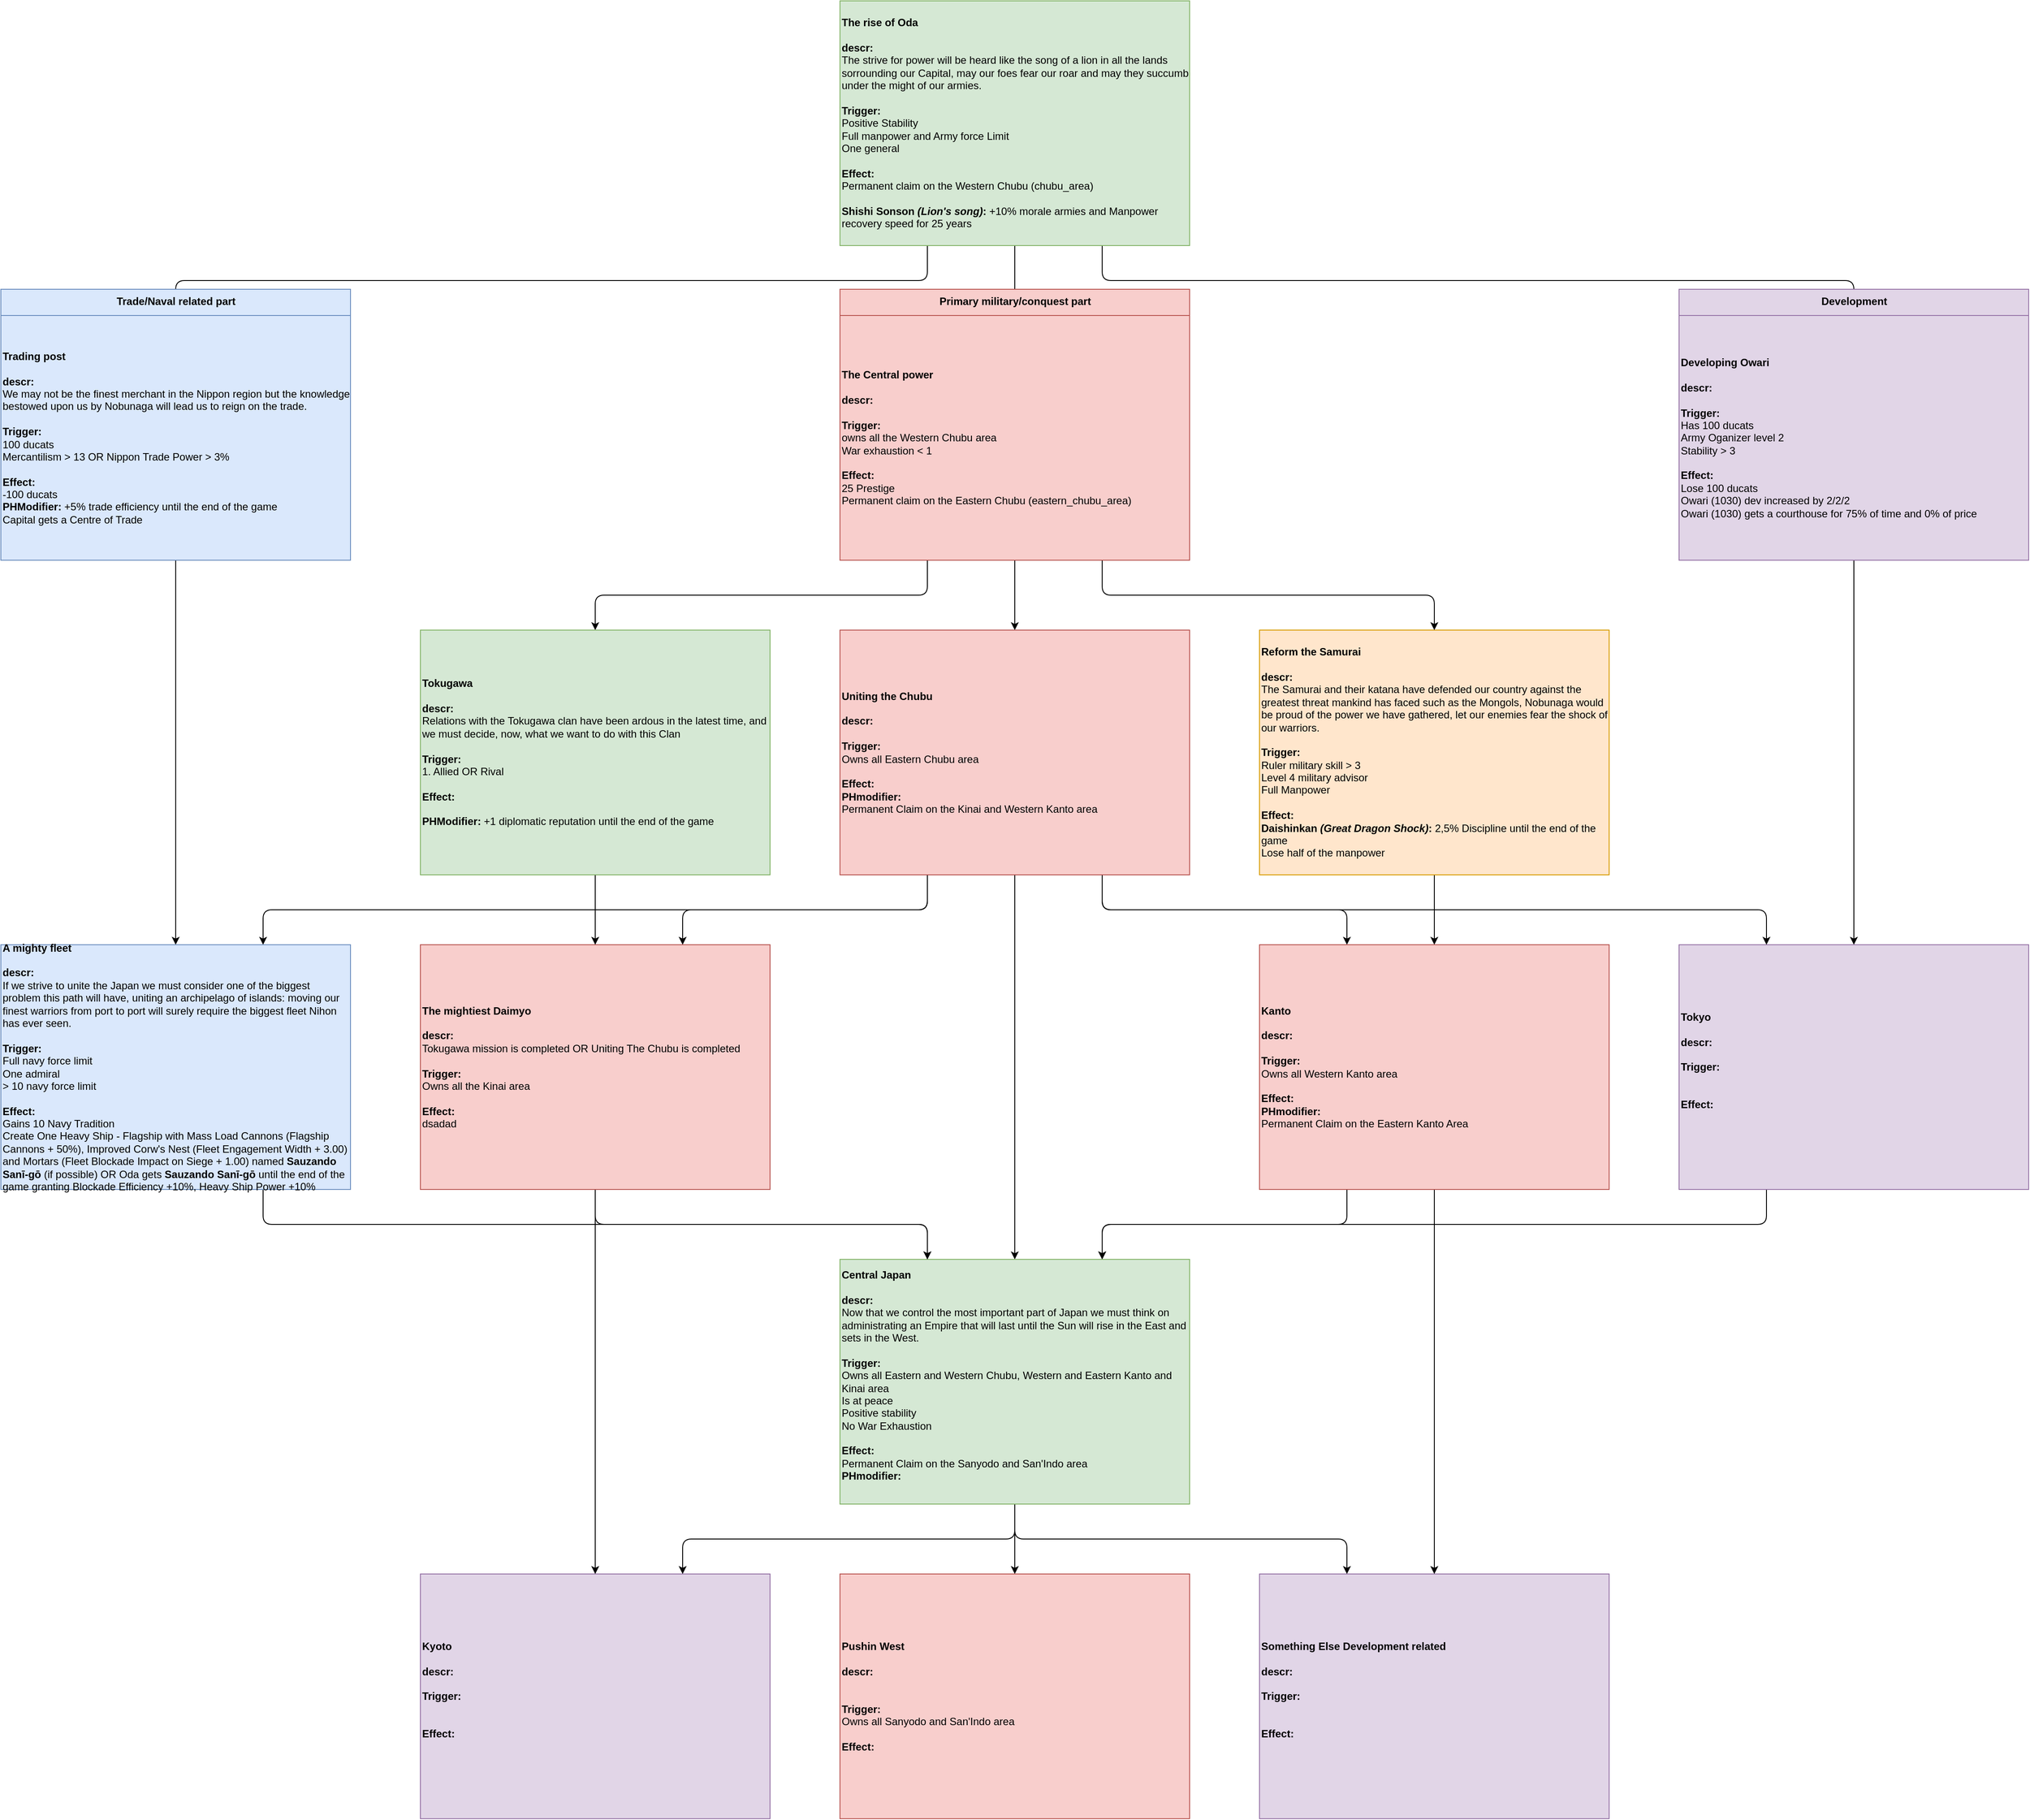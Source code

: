 <mxfile version="12.2.2" type="device" pages="3"><diagram id="JSD4XVhqdjZ0qdAwJBC-" name="Missions"><mxGraphModel dx="2011" dy="1146" grid="1" gridSize="10" guides="1" tooltips="1" connect="1" arrows="1" fold="1" page="1" pageScale="1" pageWidth="850" pageHeight="1100" math="0" shadow="0"><root><mxCell id="0"/><mxCell id="1" value="Main" style="" parent="0"/><mxCell id="_eqPtIQg1wHC0xkHdSVS-2" style="edgeStyle=orthogonalEdgeStyle;rounded=1;orthogonalLoop=1;jettySize=auto;html=1;exitX=0.5;exitY=1;exitDx=0;exitDy=0;" parent="1" source="Y26h0f_wuVTDSehm1rrH-1" target="Y26h0f_wuVTDSehm1rrH-6" edge="1"><mxGeometry relative="1" as="geometry"/></mxCell><mxCell id="8i89jGj5T_vlo5FBHWfQ-42" style="edgeStyle=orthogonalEdgeStyle;orthogonalLoop=1;jettySize=auto;html=1;exitX=0.25;exitY=1;exitDx=0;exitDy=0;strokeColor=#000000;rounded=1;" parent="1" source="Y26h0f_wuVTDSehm1rrH-1" target="Y26h0f_wuVTDSehm1rrH-27" edge="1"><mxGeometry relative="1" as="geometry"/></mxCell><mxCell id="8i89jGj5T_vlo5FBHWfQ-45" style="edgeStyle=orthogonalEdgeStyle;orthogonalLoop=1;jettySize=auto;html=1;exitX=0.75;exitY=1;exitDx=0;exitDy=0;strokeColor=#000000;rounded=1;" parent="1" source="Y26h0f_wuVTDSehm1rrH-1" target="LGNKh-_NVytR2vD37A4J-4" edge="1"><mxGeometry relative="1" as="geometry"/></mxCell><mxCell id="Y26h0f_wuVTDSehm1rrH-1" value="&lt;b&gt;The rise of Oda&lt;/b&gt;&lt;br&gt;&lt;br&gt;&lt;b&gt;descr:&lt;/b&gt;&amp;nbsp;&lt;div align=&quot;left&quot;&gt;The strive for power will be heard like the song of a lion in all the lands sorrounding our Capital, may our foes fear our roar and may they succumb under the might of our armies.&lt;/div&gt;&lt;div align=&quot;left&quot;&gt;&lt;br&gt;&lt;/div&gt;&lt;div align=&quot;left&quot;&gt;&lt;b&gt;Trigger:&lt;/b&gt;&lt;/div&gt;&lt;div align=&quot;left&quot;&gt;Positive Stability&lt;/div&gt;&lt;div align=&quot;left&quot;&gt;Full manpower and Army force Limit&lt;/div&gt;&lt;div align=&quot;left&quot;&gt;One general&lt;/div&gt;&lt;div align=&quot;left&quot;&gt;&lt;br&gt;&lt;/div&gt;&lt;div align=&quot;left&quot;&gt;&lt;b&gt;Effect:&lt;/b&gt;&lt;/div&gt;&lt;div align=&quot;left&quot;&gt;Permanent claim on the Western Chubu (chubu_area)&lt;/div&gt;&lt;div align=&quot;left&quot;&gt;&lt;br&gt;&lt;/div&gt;&lt;b&gt;Shishi Sonson&amp;nbsp;&lt;i&gt;(Lion's song)&lt;/i&gt;:&lt;/b&gt;&lt;span&gt;&amp;nbsp;+10% morale armies and Manpower recovery speed&amp;nbsp;for 25 years&lt;/span&gt;&lt;b&gt;&lt;br&gt;&lt;/b&gt;" style="rounded=0;whiteSpace=wrap;html=1;align=left;fillColor=#d5e8d4;strokeColor=#82b366;" parent="1" vertex="1"><mxGeometry x="960" width="400" height="280" as="geometry"/></mxCell><mxCell id="8SSY3p436gc_u3E1pyFP-20" value="" style="edgeStyle=orthogonalEdgeStyle;rounded=1;orthogonalLoop=1;jettySize=auto;html=1;" parent="1" source="8i89jGj5T_vlo5FBHWfQ-71" target="8SSY3p436gc_u3E1pyFP-2" edge="1"><mxGeometry relative="1" as="geometry"/></mxCell><mxCell id="8i89jGj5T_vlo5FBHWfQ-71" value="&lt;b&gt;Reform the Samurai&lt;/b&gt;&lt;br&gt;&lt;br&gt;&lt;b&gt;descr:&lt;/b&gt;&amp;nbsp;&lt;div align=&quot;left&quot;&gt;The Samurai and their katana have defended our country against the greatest threat mankind has faced such as the Mongols, Nobunaga would be proud of the power we have gathered, let our enemies fear the shock of our warriors.&lt;/div&gt;&lt;div align=&quot;left&quot;&gt;&lt;br&gt;&lt;/div&gt;&lt;div align=&quot;left&quot;&gt;&lt;b&gt;Trigger:&lt;/b&gt;&lt;/div&gt;&lt;div align=&quot;left&quot;&gt;Ruler military skill &amp;gt; 3&lt;/div&gt;&lt;div align=&quot;left&quot;&gt;Level 4 military advisor&lt;/div&gt;&lt;div align=&quot;left&quot;&gt;Full Manpower&lt;/div&gt;&lt;div align=&quot;left&quot;&gt;&lt;br&gt;&lt;/div&gt;&lt;div align=&quot;left&quot;&gt;&lt;b&gt;Effect:&lt;/b&gt;&lt;/div&gt;&lt;b&gt;Daishinkan &lt;/b&gt;&lt;i&gt;&lt;b&gt;(Great Dragon Shock)&lt;/b&gt;&lt;/i&gt;&lt;b&gt;:&lt;/b&gt;&lt;span&gt;&amp;nbsp;2,5% Discipline until the end of the game&lt;br&gt;&lt;/span&gt;Lose half of the manpower" style="rounded=0;whiteSpace=wrap;html=1;align=left;fillColor=#ffe6cc;strokeColor=#d79b00;" parent="1" vertex="1"><mxGeometry x="1440" y="720" width="400" height="280" as="geometry"/></mxCell><mxCell id="8i89jGj5T_vlo5FBHWfQ-20" style="edgeStyle=orthogonalEdgeStyle;orthogonalLoop=1;jettySize=auto;html=1;exitX=0.5;exitY=1;exitDx=0;exitDy=0;strokeColor=#000000;rounded=1;" parent="1" source="LGNKh-_NVytR2vD37A4J-4" target="8i89jGj5T_vlo5FBHWfQ-18" edge="1"><mxGeometry relative="1" as="geometry"/></mxCell><mxCell id="LGNKh-_NVytR2vD37A4J-4" value="&lt;b&gt;Developing Owari&lt;/b&gt;&lt;br&gt;&lt;br&gt;&lt;b&gt;descr:&lt;/b&gt;&amp;nbsp;&lt;div align=&quot;left&quot;&gt;&lt;br&gt;&lt;/div&gt;&lt;div align=&quot;left&quot;&gt;&lt;b&gt;Trigger:&lt;/b&gt;&lt;/div&gt;&lt;div align=&quot;left&quot;&gt;Has 100 ducats&lt;/div&gt;&lt;div align=&quot;left&quot;&gt;Army Oganizer level 2&lt;/div&gt;&lt;div align=&quot;left&quot;&gt;Stability &amp;gt; 3&lt;/div&gt;&lt;div align=&quot;left&quot;&gt;&lt;br&gt;&lt;/div&gt;&lt;div align=&quot;left&quot;&gt;&lt;b&gt;Effect:&lt;/b&gt;&lt;/div&gt;&lt;div align=&quot;left&quot;&gt;Lose 100 ducats&lt;/div&gt;&lt;div align=&quot;left&quot;&gt;&lt;span&gt;Owari (1030) dev increased by 2/2/2&lt;/span&gt;&lt;br&gt;&lt;/div&gt;&lt;div align=&quot;left&quot;&gt;Owari (1030) gets a courthouse for 75% of time and 0% of price&lt;/div&gt;" style="rounded=0;whiteSpace=wrap;html=1;align=left;fillColor=#e1d5e7;strokeColor=#9673a6;" parent="1" vertex="1"><mxGeometry x="1920" y="360" width="400" height="280" as="geometry"/></mxCell><mxCell id="k0WbKt2_abI3EW-nsHpf-4" value="" style="edgeStyle=orthogonalEdgeStyle;rounded=1;orthogonalLoop=1;jettySize=auto;html=1;fillColor=#f8cecc;strokeColor=#000000;" parent="1" source="Y26h0f_wuVTDSehm1rrH-6" target="k0WbKt2_abI3EW-nsHpf-3" edge="1"><mxGeometry relative="1" as="geometry"/></mxCell><mxCell id="B0rpLfULLucIOQTWDKYv-1" style="edgeStyle=orthogonalEdgeStyle;rounded=1;orthogonalLoop=1;jettySize=auto;html=1;exitX=0.75;exitY=1;exitDx=0;exitDy=0;" parent="1" source="Y26h0f_wuVTDSehm1rrH-6" target="8i89jGj5T_vlo5FBHWfQ-71" edge="1"><mxGeometry relative="1" as="geometry"/></mxCell><mxCell id="B0rpLfULLucIOQTWDKYv-10" style="edgeStyle=orthogonalEdgeStyle;rounded=1;orthogonalLoop=1;jettySize=auto;html=1;exitX=0.25;exitY=1;exitDx=0;exitDy=0;" parent="1" source="Y26h0f_wuVTDSehm1rrH-6" target="B0rpLfULLucIOQTWDKYv-7" edge="1"><mxGeometry relative="1" as="geometry"/></mxCell><mxCell id="Y26h0f_wuVTDSehm1rrH-6" value="&lt;div&gt;&lt;b&gt;The Central power&lt;/b&gt;&lt;br&gt;&lt;br&gt;&lt;b&gt;descr:&lt;/b&gt;&amp;nbsp;&lt;div align=&quot;left&quot;&gt;&lt;br&gt;&lt;/div&gt;&lt;div align=&quot;left&quot;&gt;&lt;b&gt;Trigger:&lt;/b&gt;&lt;/div&gt;&lt;div align=&quot;left&quot;&gt;owns all the Western Chubu area&lt;/div&gt;&lt;div align=&quot;left&quot;&gt;War exhaustion &amp;lt; 1&lt;/div&gt;&lt;div align=&quot;left&quot;&gt;&lt;br&gt;&lt;/div&gt;&lt;div align=&quot;left&quot;&gt;&lt;b&gt;Effect:&lt;/b&gt;&lt;/div&gt;&lt;/div&gt;&lt;div align=&quot;left&quot;&gt;25 Prestige&lt;br&gt;&lt;/div&gt;&lt;div align=&quot;left&quot;&gt;Permanent claim on the Eastern Chubu (eastern_chubu_area)&lt;/div&gt;" style="rounded=0;whiteSpace=wrap;html=1;align=left;fillColor=#f8cecc;strokeColor=#b85450;" parent="1" vertex="1"><mxGeometry x="960" y="360" width="400" height="280" as="geometry"/></mxCell><mxCell id="8SSY3p436gc_u3E1pyFP-13" style="edgeStyle=orthogonalEdgeStyle;rounded=1;orthogonalLoop=1;jettySize=auto;html=1;exitX=0.25;exitY=1;exitDx=0;exitDy=0;entryX=0.75;entryY=0;entryDx=0;entryDy=0;" parent="1" source="8i89jGj5T_vlo5FBHWfQ-18" target="8SSY3p436gc_u3E1pyFP-8" edge="1"><mxGeometry relative="1" as="geometry"/></mxCell><mxCell id="8i89jGj5T_vlo5FBHWfQ-18" value="&lt;div&gt;&lt;b&gt;Tokyo&lt;/b&gt;&lt;br&gt;&lt;br&gt;&lt;b&gt;descr:&lt;/b&gt;&amp;nbsp;&lt;div align=&quot;left&quot;&gt;&lt;br&gt;&lt;/div&gt;&lt;div align=&quot;left&quot;&gt;&lt;b&gt;Trigger:&lt;/b&gt;&lt;/div&gt;&lt;div align=&quot;left&quot;&gt;&lt;br&gt;&lt;/div&gt;&lt;div align=&quot;left&quot;&gt;&lt;br&gt;&lt;/div&gt;&lt;div align=&quot;left&quot;&gt;&lt;b&gt;Effect:&lt;/b&gt;&lt;/div&gt;&lt;/div&gt;&lt;div align=&quot;left&quot;&gt;&lt;br&gt;&lt;/div&gt;" style="rounded=0;whiteSpace=wrap;html=1;align=left;fillColor=#e1d5e7;strokeColor=#9673a6;" parent="1" vertex="1"><mxGeometry x="1920" y="1080" width="400" height="280" as="geometry"/></mxCell><mxCell id="Ve_RlpRxSm9PocRQa8Es-2" value="&lt;div&gt;&lt;b&gt;Kyoto&lt;/b&gt;&lt;br&gt;&lt;br&gt;&lt;b&gt;descr:&lt;/b&gt;&amp;nbsp;&lt;div align=&quot;left&quot;&gt;&lt;br&gt;&lt;/div&gt;&lt;div align=&quot;left&quot;&gt;&lt;b&gt;Trigger:&lt;/b&gt;&lt;/div&gt;&lt;div align=&quot;left&quot;&gt;&lt;br&gt;&lt;/div&gt;&lt;div align=&quot;left&quot;&gt;&lt;br&gt;&lt;/div&gt;&lt;div align=&quot;left&quot;&gt;&lt;b&gt;Effect:&lt;/b&gt;&lt;/div&gt;&lt;/div&gt;&lt;div align=&quot;left&quot;&gt;&lt;br&gt;&lt;/div&gt;" style="rounded=0;whiteSpace=wrap;html=1;align=left;fillColor=#e1d5e7;strokeColor=#9673a6;" parent="1" vertex="1"><mxGeometry x="480" y="1800" width="400" height="280" as="geometry"/></mxCell><mxCell id="QoZ0epcxOF2cXhuymn23-5" value="&lt;div&gt;&lt;b&gt;Something Else Development related&lt;/b&gt;&lt;br&gt;&lt;br&gt;&lt;b&gt;descr:&lt;/b&gt;&amp;nbsp;&lt;div align=&quot;left&quot;&gt;&lt;br&gt;&lt;/div&gt;&lt;div align=&quot;left&quot;&gt;&lt;b&gt;Trigger:&lt;/b&gt;&lt;/div&gt;&lt;div align=&quot;left&quot;&gt;&lt;br&gt;&lt;/div&gt;&lt;div align=&quot;left&quot;&gt;&lt;br&gt;&lt;/div&gt;&lt;div align=&quot;left&quot;&gt;&lt;b&gt;Effect:&lt;/b&gt;&lt;/div&gt;&lt;/div&gt;&lt;div align=&quot;left&quot;&gt;&lt;br&gt;&lt;/div&gt;" style="rounded=0;whiteSpace=wrap;html=1;align=left;fillColor=#e1d5e7;strokeColor=#9673a6;" parent="1" vertex="1"><mxGeometry x="1440" y="1800" width="400" height="280" as="geometry"/></mxCell><mxCell id="8SSY3p436gc_u3E1pyFP-6" style="edgeStyle=orthogonalEdgeStyle;rounded=1;orthogonalLoop=1;jettySize=auto;html=1;exitX=0.75;exitY=1;exitDx=0;exitDy=0;entryX=0.25;entryY=0;entryDx=0;entryDy=0;" parent="1" source="k0WbKt2_abI3EW-nsHpf-3" target="8SSY3p436gc_u3E1pyFP-2" edge="1"><mxGeometry relative="1" as="geometry"/></mxCell><mxCell id="8SSY3p436gc_u3E1pyFP-7" style="edgeStyle=orthogonalEdgeStyle;rounded=1;orthogonalLoop=1;jettySize=auto;html=1;exitX=0.25;exitY=1;exitDx=0;exitDy=0;entryX=0.75;entryY=0;entryDx=0;entryDy=0;" parent="1" source="k0WbKt2_abI3EW-nsHpf-3" target="8i89jGj5T_vlo5FBHWfQ-15" edge="1"><mxGeometry relative="1" as="geometry"><mxPoint x="780" y="1040" as="targetPoint"/></mxGeometry></mxCell><mxCell id="8SSY3p436gc_u3E1pyFP-9" value="" style="edgeStyle=orthogonalEdgeStyle;rounded=1;orthogonalLoop=1;jettySize=auto;html=1;" parent="1" source="k0WbKt2_abI3EW-nsHpf-3" target="8SSY3p436gc_u3E1pyFP-8" edge="1"><mxGeometry relative="1" as="geometry"/></mxCell><mxCell id="Ve_RlpRxSm9PocRQa8Es-1" style="edgeStyle=orthogonalEdgeStyle;rounded=1;orthogonalLoop=1;jettySize=auto;html=1;exitX=0.75;exitY=1;exitDx=0;exitDy=0;entryX=0.25;entryY=0;entryDx=0;entryDy=0;" parent="1" source="k0WbKt2_abI3EW-nsHpf-3" target="8i89jGj5T_vlo5FBHWfQ-18" edge="1"><mxGeometry relative="1" as="geometry"/></mxCell><mxCell id="QoZ0epcxOF2cXhuymn23-1" style="edgeStyle=orthogonalEdgeStyle;rounded=1;orthogonalLoop=1;jettySize=auto;html=1;exitX=0.25;exitY=1;exitDx=0;exitDy=0;entryX=0.75;entryY=0;entryDx=0;entryDy=0;" parent="1" source="k0WbKt2_abI3EW-nsHpf-3" target="Y26h0f_wuVTDSehm1rrH-34" edge="1"><mxGeometry relative="1" as="geometry"/></mxCell><mxCell id="k0WbKt2_abI3EW-nsHpf-3" value="&lt;div&gt;&lt;b&gt;Uniting the Chubu&lt;/b&gt;&lt;br&gt;&lt;br&gt;&lt;b&gt;descr:&lt;/b&gt;&amp;nbsp;&lt;div align=&quot;left&quot;&gt;&lt;br&gt;&lt;/div&gt;&lt;div align=&quot;left&quot;&gt;&lt;b&gt;Trigger:&lt;/b&gt;&lt;/div&gt;&lt;div align=&quot;left&quot;&gt;Owns all Eastern Chubu area&lt;/div&gt;&lt;div align=&quot;left&quot;&gt;&lt;br&gt;&lt;/div&gt;&lt;div align=&quot;left&quot;&gt;&lt;b&gt;Effect:&lt;/b&gt;&lt;/div&gt;&lt;/div&gt;&lt;div align=&quot;left&quot;&gt;&lt;b&gt;PHmodifier:&lt;/b&gt;&amp;nbsp;&lt;/div&gt;&lt;div align=&quot;left&quot;&gt;Permanent Claim on the Kinai and Western Kanto area&lt;/div&gt;" style="rounded=0;whiteSpace=wrap;html=1;align=left;fillColor=#f8cecc;strokeColor=#b85450;" parent="1" vertex="1"><mxGeometry x="960" y="720" width="400" height="280" as="geometry"/></mxCell><mxCell id="QoZ0epcxOF2cXhuymn23-3" style="edgeStyle=orthogonalEdgeStyle;rounded=1;orthogonalLoop=1;jettySize=auto;html=1;exitX=0.5;exitY=1;exitDx=0;exitDy=0;entryX=0.75;entryY=0;entryDx=0;entryDy=0;" parent="1" source="8SSY3p436gc_u3E1pyFP-8" target="Ve_RlpRxSm9PocRQa8Es-2" edge="1"><mxGeometry relative="1" as="geometry"/></mxCell><mxCell id="QoZ0epcxOF2cXhuymn23-8" style="edgeStyle=orthogonalEdgeStyle;rounded=1;orthogonalLoop=1;jettySize=auto;html=1;exitX=0.5;exitY=1;exitDx=0;exitDy=0;entryX=0.25;entryY=0;entryDx=0;entryDy=0;" parent="1" source="8SSY3p436gc_u3E1pyFP-8" target="QoZ0epcxOF2cXhuymn23-5" edge="1"><mxGeometry relative="1" as="geometry"/></mxCell><mxCell id="pqQJgv_KYxOXs8xV42ZF-2" value="" style="edgeStyle=orthogonalEdgeStyle;rounded=0;orthogonalLoop=1;jettySize=auto;html=1;" parent="1" source="8SSY3p436gc_u3E1pyFP-8" target="pqQJgv_KYxOXs8xV42ZF-1" edge="1"><mxGeometry relative="1" as="geometry"/></mxCell><mxCell id="8SSY3p436gc_u3E1pyFP-8" value="&lt;div&gt;&lt;b&gt;Central Japan&lt;/b&gt;&lt;br&gt;&lt;br&gt;&lt;b&gt;descr:&lt;/b&gt;&amp;nbsp;&lt;div align=&quot;left&quot;&gt;Now that we control the most important part of Japan we must think on administrating an Empire that will last until the Sun will rise in the East and sets in the West.&lt;/div&gt;&lt;div align=&quot;left&quot;&gt;&lt;br&gt;&lt;/div&gt;&lt;div align=&quot;left&quot;&gt;&lt;b&gt;Trigger:&lt;/b&gt;&lt;/div&gt;&lt;div align=&quot;left&quot;&gt;Owns all Eastern and Western Chubu, Western and Eastern Kanto and Kinai area&lt;/div&gt;&lt;div align=&quot;left&quot;&gt;Is at peace&lt;/div&gt;&lt;div align=&quot;left&quot;&gt;Positive stability&lt;/div&gt;&lt;div align=&quot;left&quot;&gt;No War Exhaustion&lt;/div&gt;&lt;div align=&quot;left&quot;&gt;&lt;br&gt;&lt;/div&gt;&lt;div align=&quot;left&quot;&gt;&lt;b&gt;Effect:&lt;/b&gt;&lt;/div&gt;&lt;/div&gt;&lt;div align=&quot;left&quot;&gt;Permanent Claim on the Sanyodo and San'Indo area&lt;/div&gt;&lt;div align=&quot;left&quot;&gt;&lt;b&gt;PHmodifier:&lt;/b&gt;&amp;nbsp;&lt;/div&gt;&lt;div align=&quot;left&quot;&gt;&lt;br&gt;&lt;/div&gt;" style="rounded=0;whiteSpace=wrap;html=1;align=left;fillColor=#d5e8d4;strokeColor=#82b366;" parent="1" vertex="1"><mxGeometry x="960" y="1440" width="400" height="280" as="geometry"/></mxCell><mxCell id="pqQJgv_KYxOXs8xV42ZF-1" value="&lt;div&gt;&lt;b&gt;Pushin West&lt;/b&gt;&lt;br&gt;&lt;br&gt;&lt;b&gt;descr:&lt;/b&gt;&amp;nbsp;&lt;div align=&quot;left&quot;&gt;&lt;br&gt;&lt;/div&gt;&lt;div align=&quot;left&quot;&gt;&lt;br&gt;&lt;/div&gt;&lt;div align=&quot;left&quot;&gt;&lt;b&gt;Trigger:&lt;/b&gt;&lt;/div&gt;&lt;div align=&quot;left&quot;&gt;Owns all Sanyodo and San'Indo area&lt;/div&gt;&lt;div align=&quot;left&quot;&gt;&lt;br&gt;&lt;/div&gt;&lt;div align=&quot;left&quot;&gt;&lt;b&gt;Effect:&lt;/b&gt;&lt;/div&gt;&lt;/div&gt;" style="rounded=0;whiteSpace=wrap;html=1;align=left;fillColor=#f8cecc;strokeColor=#b85450;" parent="1" vertex="1"><mxGeometry x="960" y="1800" width="400" height="280" as="geometry"/></mxCell><mxCell id="8SSY3p436gc_u3E1pyFP-11" style="edgeStyle=orthogonalEdgeStyle;rounded=1;orthogonalLoop=1;jettySize=auto;html=1;exitX=0.25;exitY=1;exitDx=0;exitDy=0;entryX=0.75;entryY=0;entryDx=0;entryDy=0;" parent="1" source="8SSY3p436gc_u3E1pyFP-2" target="8SSY3p436gc_u3E1pyFP-8" edge="1"><mxGeometry relative="1" as="geometry"/></mxCell><mxCell id="QoZ0epcxOF2cXhuymn23-9" style="edgeStyle=orthogonalEdgeStyle;rounded=1;orthogonalLoop=1;jettySize=auto;html=1;exitX=0.5;exitY=1;exitDx=0;exitDy=0;" parent="1" source="8SSY3p436gc_u3E1pyFP-2" target="QoZ0epcxOF2cXhuymn23-5" edge="1"><mxGeometry relative="1" as="geometry"/></mxCell><mxCell id="8SSY3p436gc_u3E1pyFP-2" value="&lt;div&gt;&lt;b&gt;Kanto&lt;/b&gt;&lt;br&gt;&lt;br&gt;&lt;b&gt;descr:&lt;/b&gt;&amp;nbsp;&lt;div align=&quot;left&quot;&gt;&lt;br&gt;&lt;/div&gt;&lt;div align=&quot;left&quot;&gt;&lt;b&gt;Trigger:&lt;/b&gt;&lt;/div&gt;&lt;div align=&quot;left&quot;&gt;Owns all Western Kanto area&lt;/div&gt;&lt;div align=&quot;left&quot;&gt;&lt;br&gt;&lt;/div&gt;&lt;div align=&quot;left&quot;&gt;&lt;b&gt;Effect:&lt;/b&gt;&lt;/div&gt;&lt;/div&gt;&lt;div align=&quot;left&quot;&gt;&lt;b&gt;PHmodifier:&lt;/b&gt;&amp;nbsp;&lt;/div&gt;&lt;div align=&quot;left&quot;&gt;Permanent Claim on the Eastern Kanto Area&lt;/div&gt;" style="rounded=0;whiteSpace=wrap;html=1;align=left;fillColor=#f8cecc;strokeColor=#b85450;" parent="1" vertex="1"><mxGeometry x="1440" y="1080" width="400" height="280" as="geometry"/></mxCell><mxCell id="8SSY3p436gc_u3E1pyFP-10" style="edgeStyle=orthogonalEdgeStyle;rounded=1;orthogonalLoop=1;jettySize=auto;html=1;exitX=0.5;exitY=1;exitDx=0;exitDy=0;entryX=0.25;entryY=0;entryDx=0;entryDy=0;" parent="1" source="8i89jGj5T_vlo5FBHWfQ-15" target="8SSY3p436gc_u3E1pyFP-8" edge="1"><mxGeometry relative="1" as="geometry"/></mxCell><mxCell id="QoZ0epcxOF2cXhuymn23-4" style="edgeStyle=orthogonalEdgeStyle;rounded=1;orthogonalLoop=1;jettySize=auto;html=1;exitX=0.5;exitY=1;exitDx=0;exitDy=0;" parent="1" source="8i89jGj5T_vlo5FBHWfQ-15" target="Ve_RlpRxSm9PocRQa8Es-2" edge="1"><mxGeometry relative="1" as="geometry"/></mxCell><mxCell id="8i89jGj5T_vlo5FBHWfQ-15" value="&lt;div&gt;&lt;b&gt;The mightiest Daimyo&lt;/b&gt;&lt;br&gt;&lt;br&gt;&lt;b&gt;descr:&lt;/b&gt;&lt;/div&gt;&lt;div&gt;Tokugawa mission is completed OR Uniting The Chubu is completed&lt;br&gt;&lt;div align=&quot;left&quot;&gt;&lt;br&gt;&lt;/div&gt;&lt;div align=&quot;left&quot;&gt;&lt;b&gt;Trigger:&lt;/b&gt;&lt;/div&gt;&lt;div align=&quot;left&quot;&gt;Owns all the Kinai area&lt;/div&gt;&lt;div align=&quot;left&quot;&gt;&lt;br&gt;&lt;/div&gt;&lt;div align=&quot;left&quot;&gt;&lt;b&gt;Effect:&lt;/b&gt;&lt;/div&gt;&lt;/div&gt;&lt;div align=&quot;left&quot;&gt;dsadad&lt;/div&gt;" style="rounded=0;whiteSpace=wrap;html=1;align=left;fillColor=#f8cecc;strokeColor=#b85450;" parent="1" vertex="1"><mxGeometry x="480" y="1080" width="400" height="280" as="geometry"/></mxCell><mxCell id="Y26h0f_wuVTDSehm1rrH-75" value="" style="edgeStyle=orthogonalEdgeStyle;rounded=0;orthogonalLoop=1;jettySize=auto;html=1;" parent="1" edge="1"><mxGeometry relative="1" as="geometry"><mxPoint x="1340" y="1680.071" as="sourcePoint"/></mxGeometry></mxCell><mxCell id="Y26h0f_wuVTDSehm1rrH-77" style="edgeStyle=orthogonalEdgeStyle;rounded=0;orthogonalLoop=1;jettySize=auto;html=1;" parent="1" edge="1"><mxGeometry relative="1" as="geometry"><Array as="points"><mxPoint x="1340" y="1720"/><mxPoint x="900" y="1720"/></Array><mxPoint x="1342.857" y="1680.071" as="sourcePoint"/></mxGeometry></mxCell><mxCell id="Y26h0f_wuVTDSehm1rrH-79" style="edgeStyle=orthogonalEdgeStyle;rounded=0;orthogonalLoop=1;jettySize=auto;html=1;" parent="1" edge="1"><mxGeometry relative="1" as="geometry"><Array as="points"><mxPoint x="1340" y="1720"/><mxPoint x="460" y="1720"/></Array><mxPoint x="1342.857" y="1680.071" as="sourcePoint"/></mxGeometry></mxCell><mxCell id="Y26h0f_wuVTDSehm1rrH-83" style="edgeStyle=orthogonalEdgeStyle;rounded=0;orthogonalLoop=1;jettySize=auto;html=1;" parent="1" edge="1"><mxGeometry relative="1" as="geometry"><Array as="points"><mxPoint x="1340" y="2120"/><mxPoint x="900" y="2120"/></Array><mxPoint x="1342.857" y="2080.071" as="sourcePoint"/></mxGeometry></mxCell><mxCell id="8i89jGj5T_vlo5FBHWfQ-11" value="" style="edgeStyle=orthogonalEdgeStyle;orthogonalLoop=1;jettySize=auto;html=1;strokeColor=#000000;rounded=1;" parent="1" source="Y26h0f_wuVTDSehm1rrH-27" target="Y26h0f_wuVTDSehm1rrH-34" edge="1"><mxGeometry relative="1" as="geometry"/></mxCell><mxCell id="Y26h0f_wuVTDSehm1rrH-27" value="&lt;div align=&quot;left&quot;&gt;&lt;b&gt;Trading post&lt;/b&gt;&lt;br&gt;&lt;br&gt;&lt;b&gt;descr:&lt;/b&gt;&amp;nbsp;&lt;div align=&quot;left&quot;&gt;We may not be the finest merchant in the Nippon region but the knowledge bestowed upon us by Nobunaga will lead us to reign on the trade.&lt;/div&gt;&lt;div align=&quot;left&quot;&gt;&lt;br&gt;&lt;/div&gt;&lt;div align=&quot;left&quot;&gt;&lt;b&gt;Trigger:&lt;/b&gt;&lt;br&gt;&lt;/div&gt;&lt;div align=&quot;left&quot;&gt;100 ducats&lt;/div&gt;&lt;div align=&quot;left&quot;&gt;Mercantilism &amp;gt; 13 OR&amp;nbsp;&lt;span&gt;Nippon Trade Power &amp;gt; 3%&lt;/span&gt;&lt;/div&gt;&lt;div align=&quot;left&quot;&gt;&lt;br&gt;&lt;/div&gt;&lt;div align=&quot;left&quot;&gt;&lt;b&gt;Effect:&lt;/b&gt;&lt;/div&gt;&lt;div align=&quot;left&quot;&gt;-100 ducats&lt;/div&gt;&lt;div align=&quot;left&quot;&gt;&lt;b&gt;PHModifier:&lt;/b&gt; +5% trade efficiency until the end of the game&lt;/div&gt;&lt;div align=&quot;left&quot;&gt;Capital gets a Centre of Trade&lt;/div&gt;&lt;/div&gt;" style="rounded=0;whiteSpace=wrap;html=1;align=left;fillColor=#dae8fc;strokeColor=#6c8ebf;" parent="1" vertex="1"><mxGeometry y="360" width="400" height="280" as="geometry"/></mxCell><mxCell id="8SSY3p436gc_u3E1pyFP-21" value="" style="edgeStyle=orthogonalEdgeStyle;rounded=1;orthogonalLoop=1;jettySize=auto;html=1;" parent="1" source="B0rpLfULLucIOQTWDKYv-7" target="8i89jGj5T_vlo5FBHWfQ-15" edge="1"><mxGeometry relative="1" as="geometry"/></mxCell><mxCell id="B0rpLfULLucIOQTWDKYv-7" value="&lt;div align=&quot;left&quot;&gt;&lt;b&gt;Tokugawa&lt;/b&gt;&lt;br&gt;&lt;br&gt;&lt;b&gt;descr:&lt;/b&gt;&amp;nbsp;&lt;div align=&quot;left&quot;&gt;Relations with the Tokugawa clan have been ardous in the latest time, and we must decide, now, what we want to do with this Clan&lt;/div&gt;&lt;div align=&quot;left&quot;&gt;&lt;br&gt;&lt;/div&gt;&lt;div align=&quot;left&quot;&gt;&lt;b&gt;Trigger:&lt;/b&gt;&lt;/div&gt;&lt;div align=&quot;left&quot;&gt;1. Allied OR Rival&lt;/div&gt;&lt;div align=&quot;left&quot;&gt;&lt;br&gt;&lt;/div&gt;&lt;div align=&quot;left&quot;&gt;&lt;b&gt;Effect:&lt;/b&gt;&lt;/div&gt;&lt;div align=&quot;left&quot;&gt;&lt;br&gt;&lt;/div&gt;&lt;div align=&quot;left&quot;&gt;&lt;b&gt;PHModifier:&lt;/b&gt;&amp;nbsp;+1 diplomatic reputation until the end of the game&lt;br&gt;&lt;/div&gt;&lt;/div&gt;" style="rounded=0;whiteSpace=wrap;html=1;align=left;fillColor=#d5e8d4;strokeColor=#82b366;" parent="1" vertex="1"><mxGeometry x="480" y="720" width="400" height="280" as="geometry"/></mxCell><mxCell id="8SSY3p436gc_u3E1pyFP-12" style="edgeStyle=orthogonalEdgeStyle;rounded=1;orthogonalLoop=1;jettySize=auto;html=1;exitX=0.75;exitY=1;exitDx=0;exitDy=0;entryX=0.25;entryY=0;entryDx=0;entryDy=0;" parent="1" source="Y26h0f_wuVTDSehm1rrH-34" target="8SSY3p436gc_u3E1pyFP-8" edge="1"><mxGeometry relative="1" as="geometry"/></mxCell><mxCell id="Y26h0f_wuVTDSehm1rrH-34" value="&lt;b&gt;A mighty fleet&lt;/b&gt;&lt;br&gt;&lt;br&gt;&lt;b&gt;descr:&lt;/b&gt;&amp;nbsp;&lt;div align=&quot;left&quot;&gt;If we strive to unite the Japan we must consider one of the biggest problem this path will have, uniting an&amp;nbsp;archipelago of islands: moving our finest warriors from port to port will surely require the biggest fleet Nihon has ever seen.&lt;/div&gt;&lt;div align=&quot;left&quot;&gt;&lt;br&gt;&lt;/div&gt;&lt;div align=&quot;left&quot;&gt;&lt;b&gt;Trigger:&lt;/b&gt;&lt;/div&gt;&lt;div align=&quot;left&quot;&gt;&lt;span&gt;Full navy force limit&lt;/span&gt;&lt;br&gt;&lt;/div&gt;&lt;div align=&quot;left&quot;&gt;One admiral&lt;/div&gt;&lt;div align=&quot;left&quot;&gt;&amp;gt; 10 navy force limit&lt;/div&gt;&lt;div align=&quot;left&quot;&gt;&lt;br&gt;&lt;/div&gt;&lt;div align=&quot;left&quot;&gt;&lt;b&gt;Effect:&lt;/b&gt;&lt;/div&gt;&lt;div align=&quot;left&quot;&gt;Gains 10 Navy Tradition&lt;/div&gt;&lt;div align=&quot;left&quot;&gt;&lt;span&gt;Create One Heavy Ship - Flagship with Mass Load Cannons (Flagship Cannons + 50%), Improved Corw's Nest (Fleet Engagement Width + 3.00) and Mortars (Fleet Blockade Impact on Siege + 1.00) named&amp;nbsp;&lt;/span&gt;&lt;b&gt;Sauzando Sanī-gō&lt;/b&gt;&amp;nbsp;(if possible) OR&lt;span&gt;&amp;nbsp;Oda gets &lt;/span&gt;&lt;span&gt;&lt;b&gt;Sauzando Sanī-gō&lt;/b&gt;&amp;nbsp;until the end of the game granting Blockade Efficiency +10%, Heavy Ship Power +10%&amp;nbsp;&lt;/span&gt;&lt;br&gt;&lt;/div&gt;" style="rounded=0;whiteSpace=wrap;html=1;align=left;fillColor=#dae8fc;strokeColor=#6c8ebf;" parent="1" vertex="1"><mxGeometry y="1080" width="400" height="280" as="geometry"/></mxCell><mxCell id="Y26h0f_wuVTDSehm1rrH-82" style="edgeStyle=orthogonalEdgeStyle;rounded=0;orthogonalLoop=1;jettySize=auto;html=1;" parent="1" edge="1"><mxGeometry relative="1" as="geometry"><mxPoint x="900" y="2080" as="sourcePoint"/></mxGeometry></mxCell><mxCell id="Y26h0f_wuVTDSehm1rrH-81" style="edgeStyle=orthogonalEdgeStyle;rounded=0;orthogonalLoop=1;jettySize=auto;html=1;" parent="1" edge="1"><mxGeometry relative="1" as="geometry"><Array as="points"><mxPoint x="460" y="2120"/><mxPoint x="900" y="2120"/></Array><mxPoint x="457.143" y="2080" as="sourcePoint"/></mxGeometry></mxCell><mxCell id="doVmv96XuNLW7yNiqBIi-128" style="edgeStyle=orthogonalEdgeStyle;rounded=0;orthogonalLoop=1;jettySize=auto;html=1;exitX=0.5;exitY=1;exitDx=0;exitDy=0;entryX=0.5;entryY=0;entryDx=0;entryDy=0;" parent="1" edge="1"><mxGeometry relative="1" as="geometry"><mxPoint x="1778.571" y="1292.714" as="sourcePoint"/></mxGeometry></mxCell><mxCell id="doVmv96XuNLW7yNiqBIi-126" style="edgeStyle=orthogonalEdgeStyle;rounded=0;orthogonalLoop=1;jettySize=auto;html=1;exitX=0.5;exitY=1;exitDx=0;exitDy=0;entryX=0.5;entryY=0;entryDx=0;entryDy=0;" parent="1" edge="1"><mxGeometry relative="1" as="geometry"><mxPoint x="1778.571" y="1657.0" as="sourcePoint"/></mxGeometry></mxCell><mxCell id="8i89jGj5T_vlo5FBHWfQ-1" value="Trade/Naval related part" style="text;html=1;fontSize=12;align=center;fontStyle=1;fillColor=#dae8fc;strokeColor=#6c8ebf;" parent="1" vertex="1"><mxGeometry y="330" width="400" height="30" as="geometry"/></mxCell><mxCell id="8i89jGj5T_vlo5FBHWfQ-2" value="Primary military/conquest part" style="text;html=1;fontSize=12;fontStyle=1;align=center;fillColor=#f8cecc;strokeColor=#b85450;" parent="1" vertex="1"><mxGeometry x="960" y="330" width="400" height="30" as="geometry"/></mxCell><mxCell id="8i89jGj5T_vlo5FBHWfQ-4" value="Development" style="text;html=1;fontSize=12;fontStyle=1;align=center;fillColor=#e1d5e7;strokeColor=#9673a6;" parent="1" vertex="1"><mxGeometry x="1920" y="330" width="400" height="30" as="geometry"/></mxCell></root></mxGraphModel></diagram><diagram id="Lfb4_BhGKcebBzjSra__" name="Decisions"><mxGraphModel dx="1408" dy="802" grid="1" gridSize="10" guides="1" tooltips="1" connect="1" arrows="1" fold="1" page="1" pageScale="1" pageWidth="850" pageHeight="1100" math="0" shadow="0"><root><mxCell id="2kIhk-n5p_-Ug1uymL2R-0"/><mxCell id="2kIhk-n5p_-Ug1uymL2R-1" parent="2kIhk-n5p_-Ug1uymL2R-0"/></root></mxGraphModel></diagram><diagram id="E5keZMAkNT9nflPJk8eF" name="Events"><mxGraphModel dx="1408" dy="802" grid="1" gridSize="10" guides="1" tooltips="1" connect="1" arrows="1" fold="1" page="1" pageScale="1" pageWidth="850" pageHeight="1100" math="0" shadow="0"><root><mxCell id="-TFTS4hSfmgsV6KWSnmm-0"/><mxCell id="-TFTS4hSfmgsV6KWSnmm-1" parent="-TFTS4hSfmgsV6KWSnmm-0"/></root></mxGraphModel></diagram></mxfile>